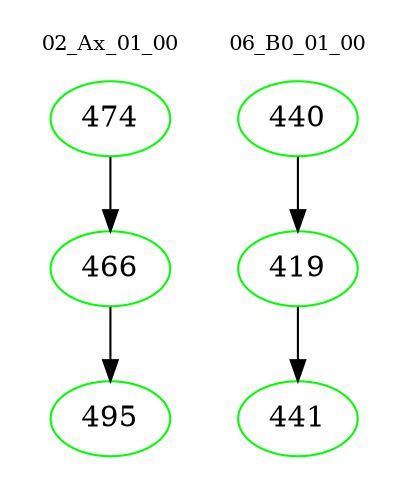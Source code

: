 digraph{
subgraph cluster_0 {
color = white
label = "02_Ax_01_00";
fontsize=10;
T0_474 [label="474", color="green"]
T0_474 -> T0_466 [color="black"]
T0_466 [label="466", color="green"]
T0_466 -> T0_495 [color="black"]
T0_495 [label="495", color="green"]
}
subgraph cluster_1 {
color = white
label = "06_B0_01_00";
fontsize=10;
T1_440 [label="440", color="green"]
T1_440 -> T1_419 [color="black"]
T1_419 [label="419", color="green"]
T1_419 -> T1_441 [color="black"]
T1_441 [label="441", color="green"]
}
}
